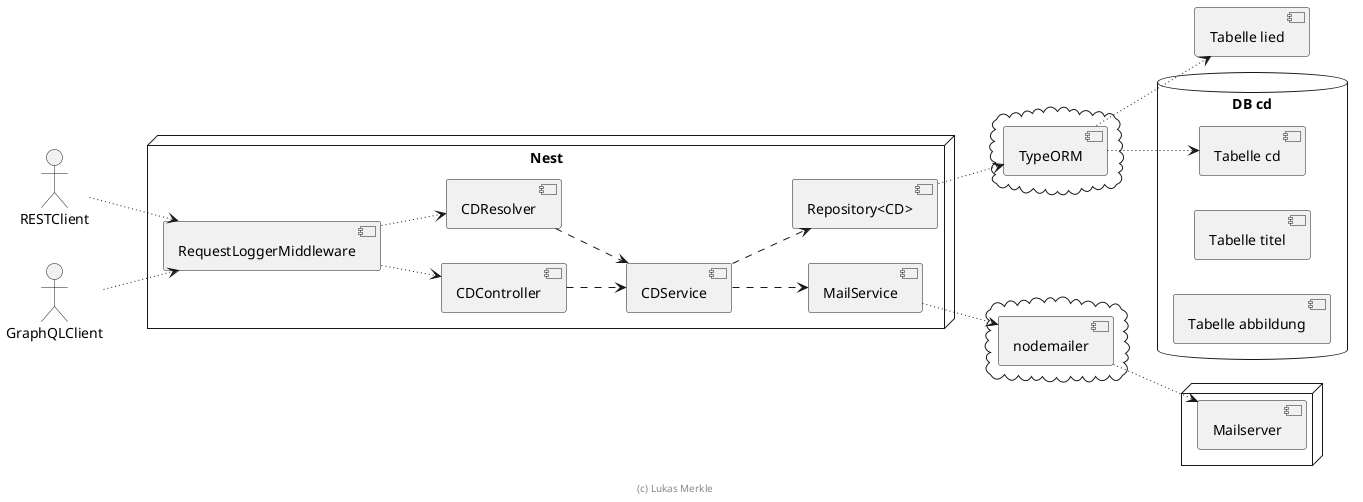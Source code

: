 ' Copyright (C) 2019 - present Juergen Zimmermann, Hochschule Karlsruhe
'
' This program is free software: you can redistribute it and/or modify
' it under the terms of the GNU General Public License as published by
' the Free Software Foundation, either version 3 of the License, or
' (at your option) any later version.
'
' This program is distributed in the hope that it will be useful,
' but WITHOUT ANY WARRANTY; without even the implied warranty of
' MERCHANTABILITY or FITNESS FOR A PARTICULAR PURPOSE.  See the
' GNU General Public License for more details.
'
' You should have received a copy of the GNU General Public License
' along with this program.  If not, see <https://www.gnu.org/licenses/>.

' Preview durch <Alt>d

@startuml Komponenten

left to right direction

actor RESTClient
actor GraphQLClient

node "Nest" {
  [RequestLoggerMiddleware]

  [CDController]
  [CDResolver]

  [CDService]

  [Repository<CD>]

  [MailService]
}


cloud {
    [TypeORM]
}

cloud {
    [nodemailer]
}

database "DB cd" {
    [Tabelle cd]
    [Tabelle titel]
    [Tabelle abbildung]
}

node {
    [Mailserver]
}

RESTClient ~~> [RequestLoggerMiddleware]
GraphQLClient ~~> [RequestLoggerMiddleware]

[RequestLoggerMiddleware] ~~> [CDController]
[RequestLoggerMiddleware] ~~> [CDResolver]

[CDController] ..> [CDService]
[CDResolver] ..> [CDService]
[CDService] ..> [Repository<CD>]

[Repository<CD>] ~~> [TypeORM]
[TypeORM] ~~> [Tabelle cd]
[TypeORM] ~~> [Tabelle lied]

[CDService] ..> [MailService]
[MailService] ~~> [nodemailer]
[nodemailer] ~~> [Mailserver]

footer (c) Lukas Merkle

@enduml
